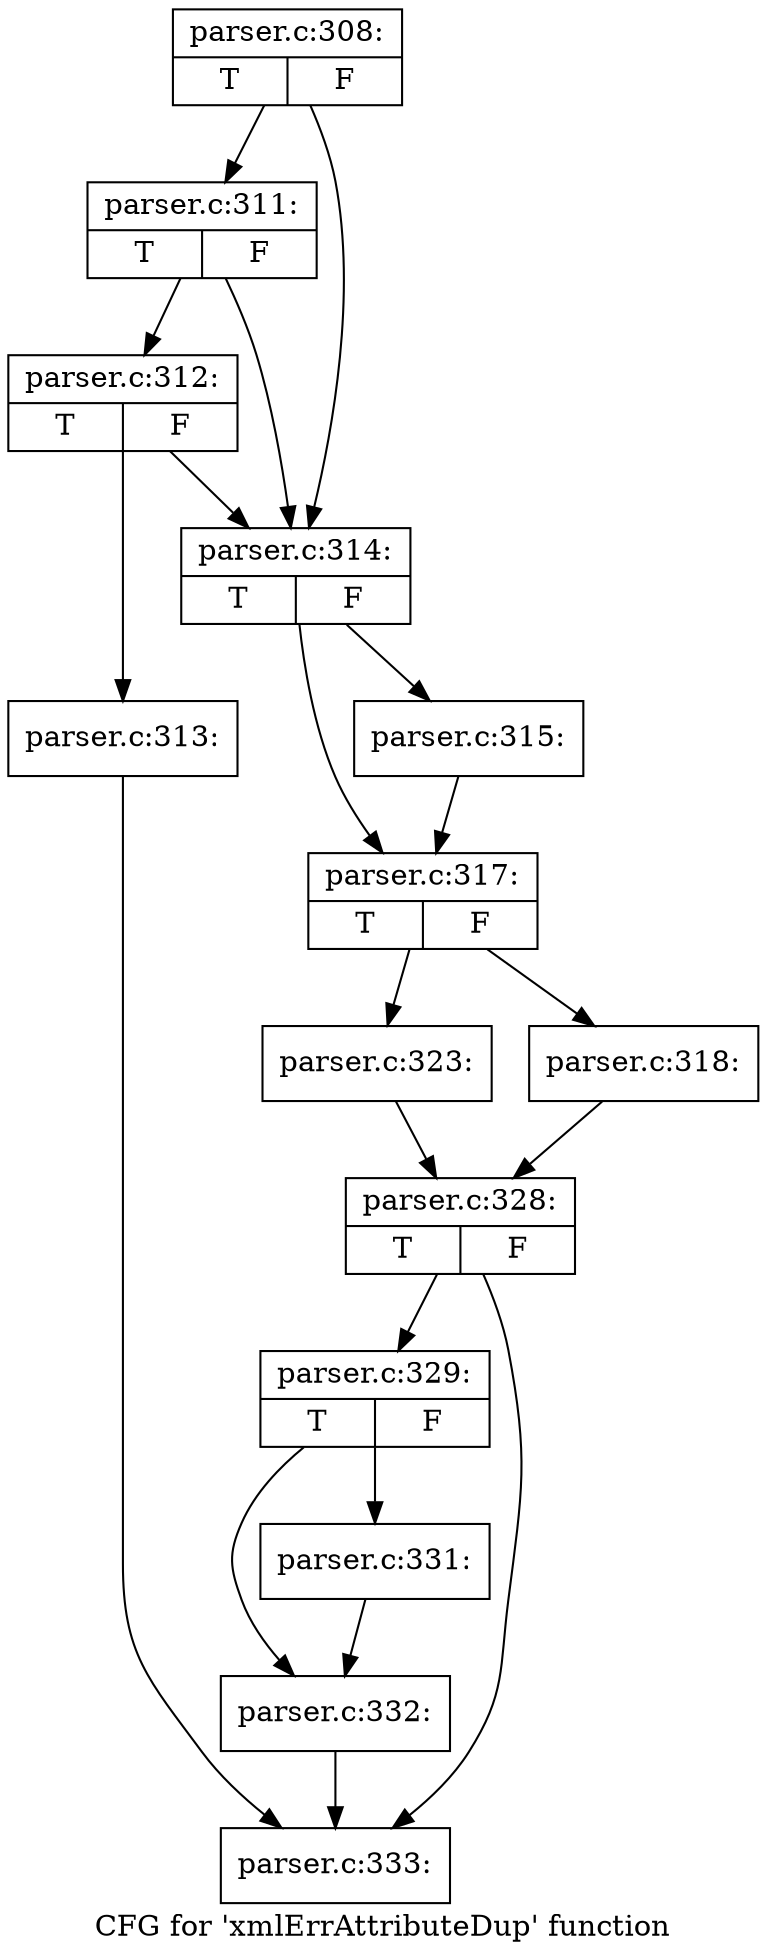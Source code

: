 digraph "CFG for 'xmlErrAttributeDup' function" {
	label="CFG for 'xmlErrAttributeDup' function";

	Node0x6167730 [shape=record,label="{parser.c:308:|{<s0>T|<s1>F}}"];
	Node0x6167730 -> Node0x61714b0;
	Node0x6167730 -> Node0x61713e0;
	Node0x61714b0 [shape=record,label="{parser.c:311:|{<s0>T|<s1>F}}"];
	Node0x61714b0 -> Node0x6171430;
	Node0x61714b0 -> Node0x61713e0;
	Node0x6171430 [shape=record,label="{parser.c:312:|{<s0>T|<s1>F}}"];
	Node0x6171430 -> Node0x6171390;
	Node0x6171430 -> Node0x61713e0;
	Node0x6171390 [shape=record,label="{parser.c:313:}"];
	Node0x6171390 -> Node0x6173f00;
	Node0x61713e0 [shape=record,label="{parser.c:314:|{<s0>T|<s1>F}}"];
	Node0x61713e0 -> Node0x6171f20;
	Node0x61713e0 -> Node0x6171f70;
	Node0x6171f20 [shape=record,label="{parser.c:315:}"];
	Node0x6171f20 -> Node0x6171f70;
	Node0x6171f70 [shape=record,label="{parser.c:317:|{<s0>T|<s1>F}}"];
	Node0x6171f70 -> Node0x6172530;
	Node0x6171f70 -> Node0x61725d0;
	Node0x6172530 [shape=record,label="{parser.c:318:}"];
	Node0x6172530 -> Node0x6172580;
	Node0x61725d0 [shape=record,label="{parser.c:323:}"];
	Node0x61725d0 -> Node0x6172580;
	Node0x6172580 [shape=record,label="{parser.c:328:|{<s0>T|<s1>F}}"];
	Node0x6172580 -> Node0x6173eb0;
	Node0x6172580 -> Node0x6173f00;
	Node0x6173eb0 [shape=record,label="{parser.c:329:|{<s0>T|<s1>F}}"];
	Node0x6173eb0 -> Node0x6174550;
	Node0x6173eb0 -> Node0x61745a0;
	Node0x6174550 [shape=record,label="{parser.c:331:}"];
	Node0x6174550 -> Node0x61745a0;
	Node0x61745a0 [shape=record,label="{parser.c:332:}"];
	Node0x61745a0 -> Node0x6173f00;
	Node0x6173f00 [shape=record,label="{parser.c:333:}"];
}
